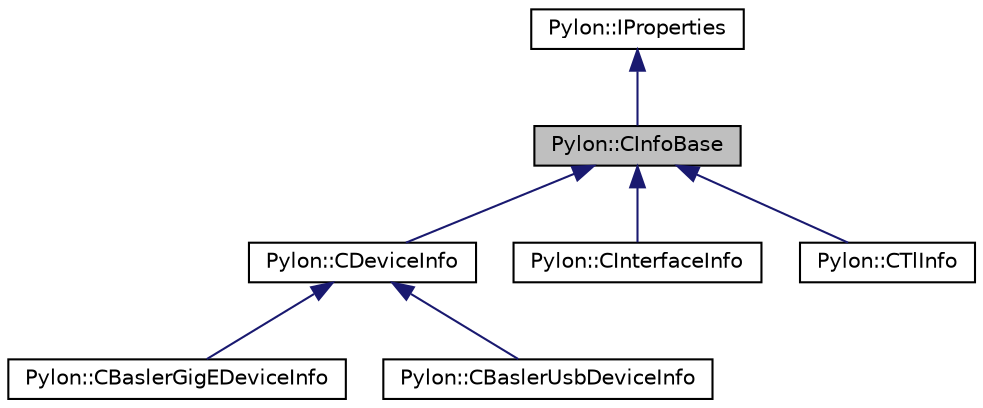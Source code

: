 digraph "Pylon::CInfoBase"
{
  edge [fontname="Helvetica",fontsize="10",labelfontname="Helvetica",labelfontsize="10"];
  node [fontname="Helvetica",fontsize="10",shape=record];
  Node1 [label="Pylon::CInfoBase",height=0.2,width=0.4,color="black", fillcolor="grey75", style="filled", fontcolor="black"];
  Node2 -> Node1 [dir="back",color="midnightblue",fontsize="10",style="solid",fontname="Helvetica"];
  Node2 [label="Pylon::IProperties",height=0.2,width=0.4,color="black", fillcolor="white", style="filled",URL="$struct_pylon_1_1_i_properties.html",tooltip="interface for a property container "];
  Node1 -> Node3 [dir="back",color="midnightblue",fontsize="10",style="solid",fontname="Helvetica"];
  Node3 [label="Pylon::CDeviceInfo",height=0.2,width=0.4,color="black", fillcolor="white", style="filled",URL="$class_pylon_1_1_c_device_info.html",tooltip="Holds information about an enumerated device. "];
  Node3 -> Node4 [dir="back",color="midnightblue",fontsize="10",style="solid",fontname="Helvetica"];
  Node4 [label="Pylon::CBaslerGigEDeviceInfo",height=0.2,width=0.4,color="black", fillcolor="white", style="filled",URL="$class_pylon_1_1_c_basler_gig_e_device_info.html",tooltip="Implementation of the GiGE specific device info object. "];
  Node3 -> Node5 [dir="back",color="midnightblue",fontsize="10",style="solid",fontname="Helvetica"];
  Node5 [label="Pylon::CBaslerUsbDeviceInfo",height=0.2,width=0.4,color="black", fillcolor="white", style="filled",URL="$class_pylon_1_1_c_basler_usb_device_info.html",tooltip="PylonUsb specific Device Info object. "];
  Node1 -> Node6 [dir="back",color="midnightblue",fontsize="10",style="solid",fontname="Helvetica"];
  Node6 [label="Pylon::CInterfaceInfo",height=0.2,width=0.4,color="black", fillcolor="white", style="filled",URL="$class_pylon_1_1_c_interface_info.html",tooltip="Class used for storing information about an interface object provided by a transport layer..."];
  Node1 -> Node7 [dir="back",color="midnightblue",fontsize="10",style="solid",fontname="Helvetica"];
  Node7 [label="Pylon::CTlInfo",height=0.2,width=0.4,color="black", fillcolor="white", style="filled",URL="$class_pylon_1_1_c_tl_info.html",tooltip="Class used for storing the result of the transport layer enumeration process. "];
}
